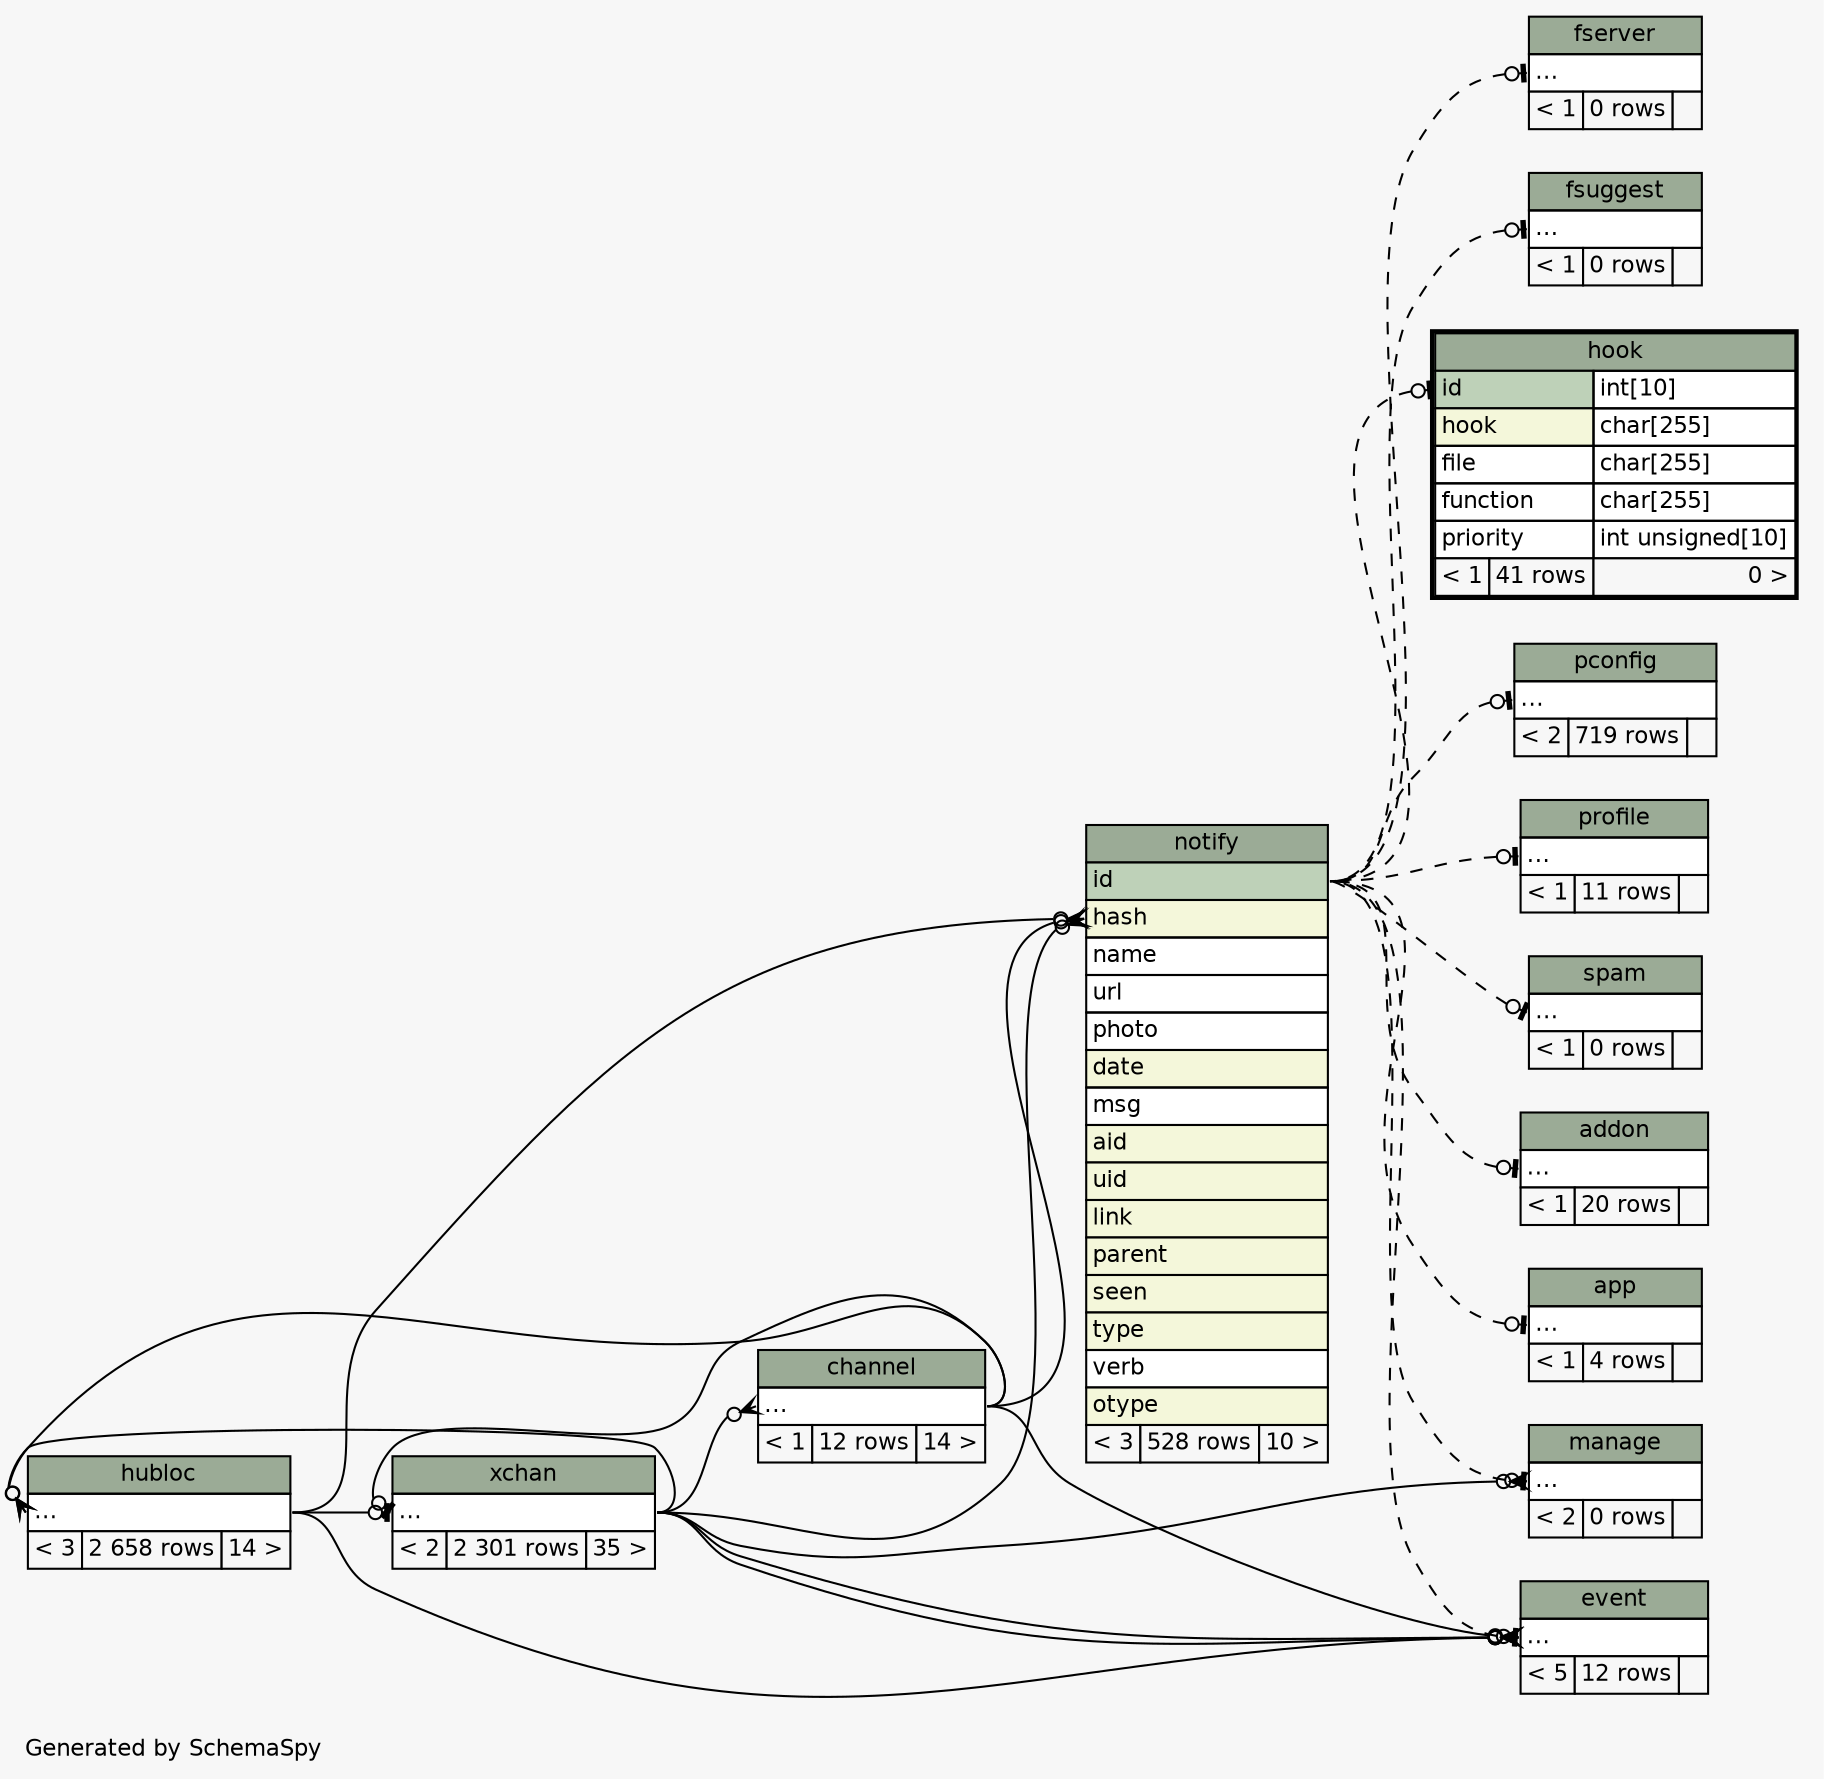 // dot 2.26.3 on Linux 3.2.0-4-686-pae
// SchemaSpy rev 590
digraph "impliedTwoDegreesRelationshipsDiagram" {
  graph [
    rankdir="RL"
    bgcolor="#f7f7f7"
    label="\nGenerated by SchemaSpy"
    labeljust="l"
    nodesep="0.18"
    ranksep="0.46"
    fontname="Helvetica"
    fontsize="11"
  ];
  node [
    fontname="Helvetica"
    fontsize="11"
    shape="plaintext"
  ];
  edge [
    arrowsize="0.8"
  ];
  "addon":"elipses":w -> "notify":"id":e [arrowhead=none dir=back arrowtail=teeodot style=dashed];
  "app":"elipses":w -> "notify":"id":e [arrowhead=none dir=back arrowtail=teeodot style=dashed];
  "channel":"elipses":w -> "xchan":"elipses":e [arrowhead=none dir=back arrowtail=crowodot];
  "event":"elipses":w -> "channel":"elipses":e [arrowhead=none dir=back arrowtail=crowodot];
  "event":"elipses":w -> "hubloc":"elipses":e [arrowhead=none dir=back arrowtail=crowodot];
  "event":"elipses":w -> "xchan":"elipses":e [arrowhead=none dir=back arrowtail=crowodot];
  "event":"elipses":w -> "xchan":"elipses":e [arrowhead=none dir=back arrowtail=crowodot];
  "event":"elipses":w -> "notify":"id":e [arrowhead=none dir=back arrowtail=teeodot style=dashed];
  "fserver":"elipses":w -> "notify":"id":e [arrowhead=none dir=back arrowtail=teeodot style=dashed];
  "fsuggest":"elipses":w -> "notify":"id":e [arrowhead=none dir=back arrowtail=teeodot style=dashed];
  "hook":"id":w -> "notify":"id":e [arrowhead=none dir=back arrowtail=teeodot style=dashed];
  "hubloc":"elipses":w -> "channel":"elipses":e [arrowhead=none dir=back arrowtail=crowodot];
  "hubloc":"elipses":w -> "xchan":"elipses":e [arrowhead=none dir=back arrowtail=crowodot];
  "manage":"elipses":w -> "notify":"id":e [arrowhead=none dir=back arrowtail=teeodot style=dashed];
  "manage":"elipses":w -> "xchan":"elipses":e [arrowhead=none dir=back arrowtail=crowodot];
  "notify":"hash":w -> "channel":"elipses":e [arrowhead=none dir=back arrowtail=crowodot];
  "notify":"hash":w -> "hubloc":"elipses":e [arrowhead=none dir=back arrowtail=crowodot];
  "notify":"hash":w -> "xchan":"elipses":e [arrowhead=none dir=back arrowtail=crowodot];
  "pconfig":"elipses":w -> "notify":"id":e [arrowhead=none dir=back arrowtail=teeodot style=dashed];
  "profile":"elipses":w -> "notify":"id":e [arrowhead=none dir=back arrowtail=teeodot style=dashed];
  "spam":"elipses":w -> "notify":"id":e [arrowhead=none dir=back arrowtail=teeodot style=dashed];
  "xchan":"elipses":w -> "channel":"elipses":e [arrowhead=none dir=back arrowtail=teeodot];
  "xchan":"elipses":w -> "hubloc":"elipses":e [arrowhead=none dir=back arrowtail=teeodot];
  "addon" [
    label=<
    <TABLE BORDER="0" CELLBORDER="1" CELLSPACING="0" BGCOLOR="#ffffff">
      <TR><TD COLSPAN="3" BGCOLOR="#9bab96" ALIGN="CENTER">addon</TD></TR>
      <TR><TD PORT="elipses" COLSPAN="3" ALIGN="LEFT">...</TD></TR>
      <TR><TD ALIGN="LEFT" BGCOLOR="#f7f7f7">&lt; 1</TD><TD ALIGN="RIGHT" BGCOLOR="#f7f7f7">20 rows</TD><TD ALIGN="RIGHT" BGCOLOR="#f7f7f7">  </TD></TR>
    </TABLE>>
    URL="addon.html"
    tooltip="addon"
  ];
  "app" [
    label=<
    <TABLE BORDER="0" CELLBORDER="1" CELLSPACING="0" BGCOLOR="#ffffff">
      <TR><TD COLSPAN="3" BGCOLOR="#9bab96" ALIGN="CENTER">app</TD></TR>
      <TR><TD PORT="elipses" COLSPAN="3" ALIGN="LEFT">...</TD></TR>
      <TR><TD ALIGN="LEFT" BGCOLOR="#f7f7f7">&lt; 1</TD><TD ALIGN="RIGHT" BGCOLOR="#f7f7f7">4 rows</TD><TD ALIGN="RIGHT" BGCOLOR="#f7f7f7">  </TD></TR>
    </TABLE>>
    URL="app.html"
    tooltip="app"
  ];
  "channel" [
    label=<
    <TABLE BORDER="0" CELLBORDER="1" CELLSPACING="0" BGCOLOR="#ffffff">
      <TR><TD COLSPAN="3" BGCOLOR="#9bab96" ALIGN="CENTER">channel</TD></TR>
      <TR><TD PORT="elipses" COLSPAN="3" ALIGN="LEFT">...</TD></TR>
      <TR><TD ALIGN="LEFT" BGCOLOR="#f7f7f7">&lt; 1</TD><TD ALIGN="RIGHT" BGCOLOR="#f7f7f7">12 rows</TD><TD ALIGN="RIGHT" BGCOLOR="#f7f7f7">14 &gt;</TD></TR>
    </TABLE>>
    URL="channel.html"
    tooltip="channel"
  ];
  "event" [
    label=<
    <TABLE BORDER="0" CELLBORDER="1" CELLSPACING="0" BGCOLOR="#ffffff">
      <TR><TD COLSPAN="3" BGCOLOR="#9bab96" ALIGN="CENTER">event</TD></TR>
      <TR><TD PORT="elipses" COLSPAN="3" ALIGN="LEFT">...</TD></TR>
      <TR><TD ALIGN="LEFT" BGCOLOR="#f7f7f7">&lt; 5</TD><TD ALIGN="RIGHT" BGCOLOR="#f7f7f7">12 rows</TD><TD ALIGN="RIGHT" BGCOLOR="#f7f7f7">  </TD></TR>
    </TABLE>>
    URL="event.html"
    tooltip="event"
  ];
  "fserver" [
    label=<
    <TABLE BORDER="0" CELLBORDER="1" CELLSPACING="0" BGCOLOR="#ffffff">
      <TR><TD COLSPAN="3" BGCOLOR="#9bab96" ALIGN="CENTER">fserver</TD></TR>
      <TR><TD PORT="elipses" COLSPAN="3" ALIGN="LEFT">...</TD></TR>
      <TR><TD ALIGN="LEFT" BGCOLOR="#f7f7f7">&lt; 1</TD><TD ALIGN="RIGHT" BGCOLOR="#f7f7f7">0 rows</TD><TD ALIGN="RIGHT" BGCOLOR="#f7f7f7">  </TD></TR>
    </TABLE>>
    URL="fserver.html"
    tooltip="fserver"
  ];
  "fsuggest" [
    label=<
    <TABLE BORDER="0" CELLBORDER="1" CELLSPACING="0" BGCOLOR="#ffffff">
      <TR><TD COLSPAN="3" BGCOLOR="#9bab96" ALIGN="CENTER">fsuggest</TD></TR>
      <TR><TD PORT="elipses" COLSPAN="3" ALIGN="LEFT">...</TD></TR>
      <TR><TD ALIGN="LEFT" BGCOLOR="#f7f7f7">&lt; 1</TD><TD ALIGN="RIGHT" BGCOLOR="#f7f7f7">0 rows</TD><TD ALIGN="RIGHT" BGCOLOR="#f7f7f7">  </TD></TR>
    </TABLE>>
    URL="fsuggest.html"
    tooltip="fsuggest"
  ];
  "hook" [
    label=<
    <TABLE BORDER="2" CELLBORDER="1" CELLSPACING="0" BGCOLOR="#ffffff">
      <TR><TD COLSPAN="3" BGCOLOR="#9bab96" ALIGN="CENTER">hook</TD></TR>
      <TR><TD PORT="id" COLSPAN="2" BGCOLOR="#bed1b8" ALIGN="LEFT">id</TD><TD PORT="id.type" ALIGN="LEFT">int[10]</TD></TR>
      <TR><TD PORT="hook" COLSPAN="2" BGCOLOR="#f4f7da" ALIGN="LEFT">hook</TD><TD PORT="hook.type" ALIGN="LEFT">char[255]</TD></TR>
      <TR><TD PORT="file" COLSPAN="2" ALIGN="LEFT">file</TD><TD PORT="file.type" ALIGN="LEFT">char[255]</TD></TR>
      <TR><TD PORT="function" COLSPAN="2" ALIGN="LEFT">function</TD><TD PORT="function.type" ALIGN="LEFT">char[255]</TD></TR>
      <TR><TD PORT="priority" COLSPAN="2" ALIGN="LEFT">priority</TD><TD PORT="priority.type" ALIGN="LEFT">int unsigned[10]</TD></TR>
      <TR><TD ALIGN="LEFT" BGCOLOR="#f7f7f7">&lt; 1</TD><TD ALIGN="RIGHT" BGCOLOR="#f7f7f7">41 rows</TD><TD ALIGN="RIGHT" BGCOLOR="#f7f7f7">0 &gt;</TD></TR>
    </TABLE>>
    URL="hook.html"
    tooltip="hook"
  ];
  "hubloc" [
    label=<
    <TABLE BORDER="0" CELLBORDER="1" CELLSPACING="0" BGCOLOR="#ffffff">
      <TR><TD COLSPAN="3" BGCOLOR="#9bab96" ALIGN="CENTER">hubloc</TD></TR>
      <TR><TD PORT="elipses" COLSPAN="3" ALIGN="LEFT">...</TD></TR>
      <TR><TD ALIGN="LEFT" BGCOLOR="#f7f7f7">&lt; 3</TD><TD ALIGN="RIGHT" BGCOLOR="#f7f7f7">2 658 rows</TD><TD ALIGN="RIGHT" BGCOLOR="#f7f7f7">14 &gt;</TD></TR>
    </TABLE>>
    URL="hubloc.html"
    tooltip="hubloc"
  ];
  "manage" [
    label=<
    <TABLE BORDER="0" CELLBORDER="1" CELLSPACING="0" BGCOLOR="#ffffff">
      <TR><TD COLSPAN="3" BGCOLOR="#9bab96" ALIGN="CENTER">manage</TD></TR>
      <TR><TD PORT="elipses" COLSPAN="3" ALIGN="LEFT">...</TD></TR>
      <TR><TD ALIGN="LEFT" BGCOLOR="#f7f7f7">&lt; 2</TD><TD ALIGN="RIGHT" BGCOLOR="#f7f7f7">0 rows</TD><TD ALIGN="RIGHT" BGCOLOR="#f7f7f7">  </TD></TR>
    </TABLE>>
    URL="manage.html"
    tooltip="manage"
  ];
  "notify" [
    label=<
    <TABLE BORDER="0" CELLBORDER="1" CELLSPACING="0" BGCOLOR="#ffffff">
      <TR><TD COLSPAN="3" BGCOLOR="#9bab96" ALIGN="CENTER">notify</TD></TR>
      <TR><TD PORT="id" COLSPAN="3" BGCOLOR="#bed1b8" ALIGN="LEFT">id</TD></TR>
      <TR><TD PORT="hash" COLSPAN="3" BGCOLOR="#f4f7da" ALIGN="LEFT">hash</TD></TR>
      <TR><TD PORT="name" COLSPAN="3" ALIGN="LEFT">name</TD></TR>
      <TR><TD PORT="url" COLSPAN="3" ALIGN="LEFT">url</TD></TR>
      <TR><TD PORT="photo" COLSPAN="3" ALIGN="LEFT">photo</TD></TR>
      <TR><TD PORT="date" COLSPAN="3" BGCOLOR="#f4f7da" ALIGN="LEFT">date</TD></TR>
      <TR><TD PORT="msg" COLSPAN="3" ALIGN="LEFT">msg</TD></TR>
      <TR><TD PORT="aid" COLSPAN="3" BGCOLOR="#f4f7da" ALIGN="LEFT">aid</TD></TR>
      <TR><TD PORT="uid" COLSPAN="3" BGCOLOR="#f4f7da" ALIGN="LEFT">uid</TD></TR>
      <TR><TD PORT="link" COLSPAN="3" BGCOLOR="#f4f7da" ALIGN="LEFT">link</TD></TR>
      <TR><TD PORT="parent" COLSPAN="3" BGCOLOR="#f4f7da" ALIGN="LEFT">parent</TD></TR>
      <TR><TD PORT="seen" COLSPAN="3" BGCOLOR="#f4f7da" ALIGN="LEFT">seen</TD></TR>
      <TR><TD PORT="type" COLSPAN="3" BGCOLOR="#f4f7da" ALIGN="LEFT">type</TD></TR>
      <TR><TD PORT="verb" COLSPAN="3" ALIGN="LEFT">verb</TD></TR>
      <TR><TD PORT="otype" COLSPAN="3" BGCOLOR="#f4f7da" ALIGN="LEFT">otype</TD></TR>
      <TR><TD ALIGN="LEFT" BGCOLOR="#f7f7f7">&lt; 3</TD><TD ALIGN="RIGHT" BGCOLOR="#f7f7f7">528 rows</TD><TD ALIGN="RIGHT" BGCOLOR="#f7f7f7">10 &gt;</TD></TR>
    </TABLE>>
    URL="notify.html"
    tooltip="notify"
  ];
  "pconfig" [
    label=<
    <TABLE BORDER="0" CELLBORDER="1" CELLSPACING="0" BGCOLOR="#ffffff">
      <TR><TD COLSPAN="3" BGCOLOR="#9bab96" ALIGN="CENTER">pconfig</TD></TR>
      <TR><TD PORT="elipses" COLSPAN="3" ALIGN="LEFT">...</TD></TR>
      <TR><TD ALIGN="LEFT" BGCOLOR="#f7f7f7">&lt; 2</TD><TD ALIGN="RIGHT" BGCOLOR="#f7f7f7">719 rows</TD><TD ALIGN="RIGHT" BGCOLOR="#f7f7f7">  </TD></TR>
    </TABLE>>
    URL="pconfig.html"
    tooltip="pconfig"
  ];
  "profile" [
    label=<
    <TABLE BORDER="0" CELLBORDER="1" CELLSPACING="0" BGCOLOR="#ffffff">
      <TR><TD COLSPAN="3" BGCOLOR="#9bab96" ALIGN="CENTER">profile</TD></TR>
      <TR><TD PORT="elipses" COLSPAN="3" ALIGN="LEFT">...</TD></TR>
      <TR><TD ALIGN="LEFT" BGCOLOR="#f7f7f7">&lt; 1</TD><TD ALIGN="RIGHT" BGCOLOR="#f7f7f7">11 rows</TD><TD ALIGN="RIGHT" BGCOLOR="#f7f7f7">  </TD></TR>
    </TABLE>>
    URL="profile.html"
    tooltip="profile"
  ];
  "spam" [
    label=<
    <TABLE BORDER="0" CELLBORDER="1" CELLSPACING="0" BGCOLOR="#ffffff">
      <TR><TD COLSPAN="3" BGCOLOR="#9bab96" ALIGN="CENTER">spam</TD></TR>
      <TR><TD PORT="elipses" COLSPAN="3" ALIGN="LEFT">...</TD></TR>
      <TR><TD ALIGN="LEFT" BGCOLOR="#f7f7f7">&lt; 1</TD><TD ALIGN="RIGHT" BGCOLOR="#f7f7f7">0 rows</TD><TD ALIGN="RIGHT" BGCOLOR="#f7f7f7">  </TD></TR>
    </TABLE>>
    URL="spam.html"
    tooltip="spam"
  ];
  "xchan" [
    label=<
    <TABLE BORDER="0" CELLBORDER="1" CELLSPACING="0" BGCOLOR="#ffffff">
      <TR><TD COLSPAN="3" BGCOLOR="#9bab96" ALIGN="CENTER">xchan</TD></TR>
      <TR><TD PORT="elipses" COLSPAN="3" ALIGN="LEFT">...</TD></TR>
      <TR><TD ALIGN="LEFT" BGCOLOR="#f7f7f7">&lt; 2</TD><TD ALIGN="RIGHT" BGCOLOR="#f7f7f7">2 301 rows</TD><TD ALIGN="RIGHT" BGCOLOR="#f7f7f7">35 &gt;</TD></TR>
    </TABLE>>
    URL="xchan.html"
    tooltip="xchan"
  ];
}
